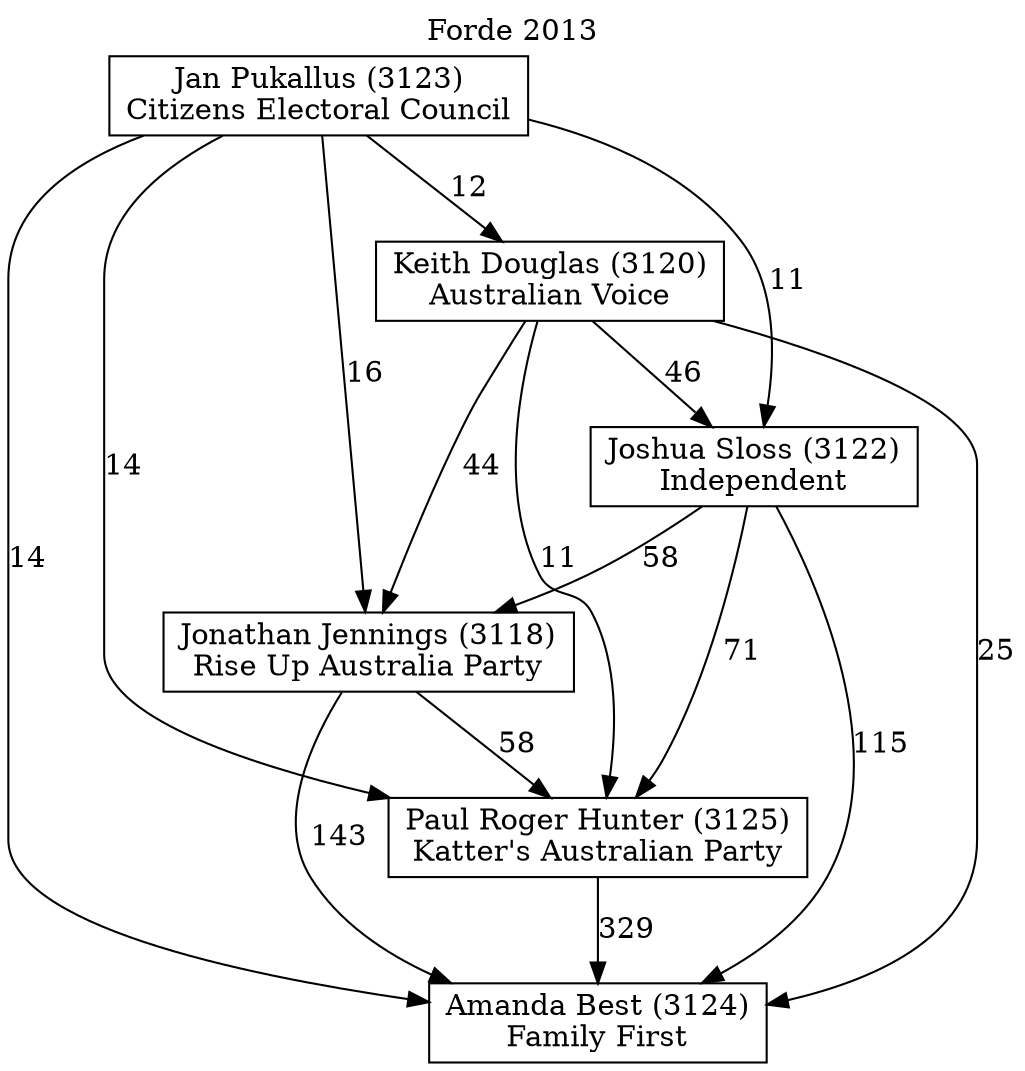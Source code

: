 // House preference flow
digraph "Amanda Best (3124)_Forde_2013" {
	graph [label="Forde 2013" labelloc=t mclimit=2]
	node [shape=box]
	"Amanda Best (3124)" [label="Amanda Best (3124)
Family First"]
	"Paul Roger Hunter (3125)" [label="Paul Roger Hunter (3125)
Katter's Australian Party"]
	"Jonathan Jennings (3118)" [label="Jonathan Jennings (3118)
Rise Up Australia Party"]
	"Joshua Sloss (3122)" [label="Joshua Sloss (3122)
Independent"]
	"Keith Douglas (3120)" [label="Keith Douglas (3120)
Australian Voice"]
	"Jan Pukallus (3123)" [label="Jan Pukallus (3123)
Citizens Electoral Council"]
	"Paul Roger Hunter (3125)" -> "Amanda Best (3124)" [label=329]
	"Jonathan Jennings (3118)" -> "Paul Roger Hunter (3125)" [label=58]
	"Joshua Sloss (3122)" -> "Jonathan Jennings (3118)" [label=58]
	"Keith Douglas (3120)" -> "Joshua Sloss (3122)" [label=46]
	"Jan Pukallus (3123)" -> "Keith Douglas (3120)" [label=12]
	"Jonathan Jennings (3118)" -> "Amanda Best (3124)" [label=143]
	"Joshua Sloss (3122)" -> "Amanda Best (3124)" [label=115]
	"Keith Douglas (3120)" -> "Amanda Best (3124)" [label=25]
	"Jan Pukallus (3123)" -> "Amanda Best (3124)" [label=14]
	"Jan Pukallus (3123)" -> "Joshua Sloss (3122)" [label=11]
	"Keith Douglas (3120)" -> "Jonathan Jennings (3118)" [label=44]
	"Jan Pukallus (3123)" -> "Jonathan Jennings (3118)" [label=16]
	"Joshua Sloss (3122)" -> "Paul Roger Hunter (3125)" [label=71]
	"Keith Douglas (3120)" -> "Paul Roger Hunter (3125)" [label=11]
	"Jan Pukallus (3123)" -> "Paul Roger Hunter (3125)" [label=14]
}
